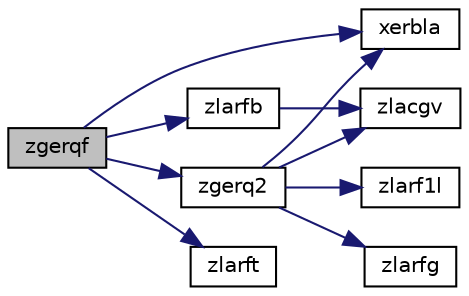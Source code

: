 digraph "zgerqf"
{
 // LATEX_PDF_SIZE
  edge [fontname="Helvetica",fontsize="10",labelfontname="Helvetica",labelfontsize="10"];
  node [fontname="Helvetica",fontsize="10",shape=record];
  rankdir="LR";
  Node1 [label="zgerqf",height=0.2,width=0.4,color="black", fillcolor="grey75", style="filled", fontcolor="black",tooltip="ZGERQF"];
  Node1 -> Node2 [color="midnightblue",fontsize="10",style="solid",fontname="Helvetica"];
  Node2 [label="xerbla",height=0.2,width=0.4,color="black", fillcolor="white", style="filled",URL="$xerbla_8f.html#a377ee61015baf8dea7770b3a404b1c07",tooltip="XERBLA"];
  Node1 -> Node3 [color="midnightblue",fontsize="10",style="solid",fontname="Helvetica"];
  Node3 [label="zgerq2",height=0.2,width=0.4,color="black", fillcolor="white", style="filled",URL="$zgerq2_8f.html#a858d2144c2b5c76ed8a5340fcf793a83",tooltip="ZGERQ2 computes the RQ factorization of a general rectangular matrix using an unblocked algorithm."];
  Node3 -> Node2 [color="midnightblue",fontsize="10",style="solid",fontname="Helvetica"];
  Node3 -> Node4 [color="midnightblue",fontsize="10",style="solid",fontname="Helvetica"];
  Node4 [label="zlacgv",height=0.2,width=0.4,color="black", fillcolor="white", style="filled",URL="$zlacgv_8f.html#ad2595ab7c6b89e1ff2e9d05542431719",tooltip="ZLACGV conjugates a complex vector."];
  Node3 -> Node5 [color="midnightblue",fontsize="10",style="solid",fontname="Helvetica"];
  Node5 [label="zlarf1l",height=0.2,width=0.4,color="black", fillcolor="white", style="filled",URL="$zlarf1l_8f.html#a76d66e0a3f099960bce89adae4b25569",tooltip="ZLARF1L applies an elementary reflector to a general rectangular"];
  Node3 -> Node6 [color="midnightblue",fontsize="10",style="solid",fontname="Helvetica"];
  Node6 [label="zlarfg",height=0.2,width=0.4,color="black", fillcolor="white", style="filled",URL="$zlarfg_8f.html#af496f956f05bac0668fed468230355c7",tooltip="ZLARFG generates an elementary reflector (Householder matrix)."];
  Node1 -> Node7 [color="midnightblue",fontsize="10",style="solid",fontname="Helvetica"];
  Node7 [label="zlarfb",height=0.2,width=0.4,color="black", fillcolor="white", style="filled",URL="$zlarfb_8f.html#a250a7932f64a90dd1dcb20ab9957ad37",tooltip="ZLARFB applies a block reflector or its conjugate-transpose to a general rectangular matrix."];
  Node7 -> Node4 [color="midnightblue",fontsize="10",style="solid",fontname="Helvetica"];
  Node1 -> Node8 [color="midnightblue",fontsize="10",style="solid",fontname="Helvetica"];
  Node8 [label="zlarft",height=0.2,width=0.4,color="black", fillcolor="white", style="filled",URL="$VARIANTS_2larft_2LL-LVL2_2zlarft_8f.html#a748294b81ca6ffc44785d44afb77474e",tooltip="ZLARFT VARIANT: left-looking Level 2 BLAS version of the algorithm."];
}
